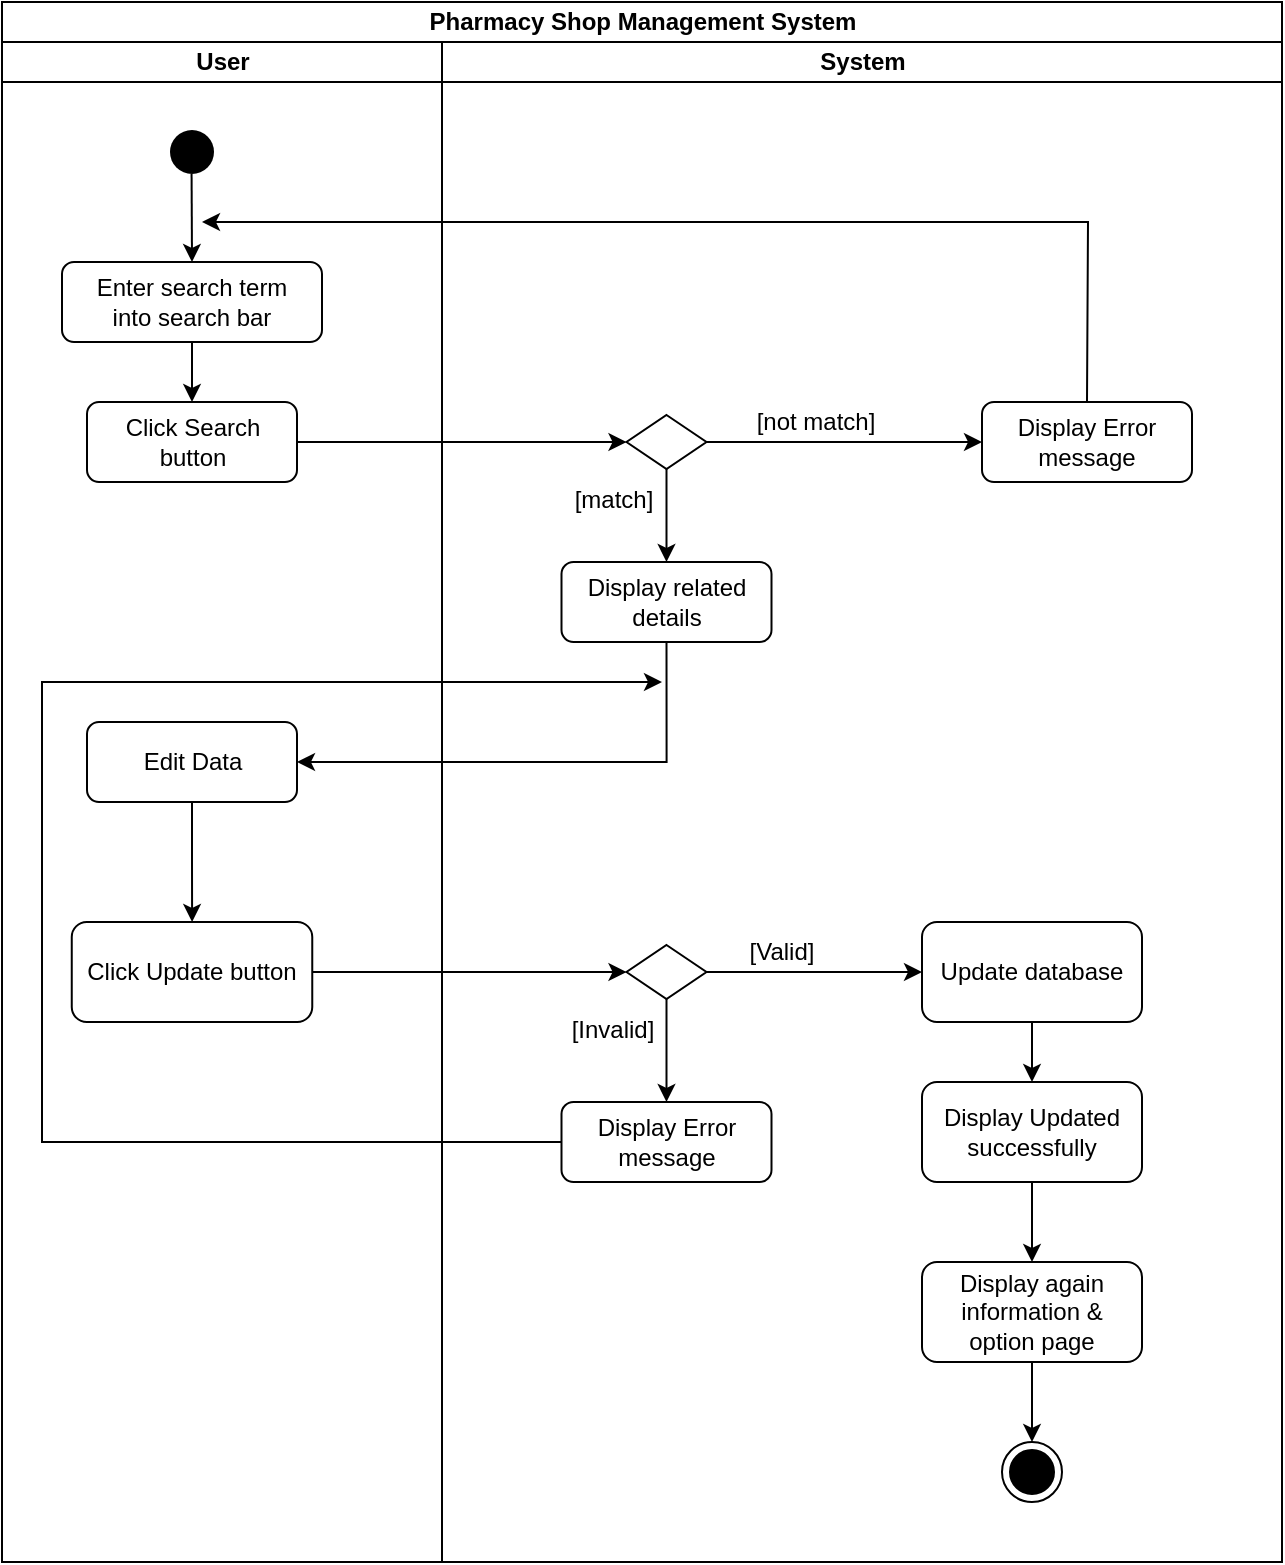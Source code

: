 <mxfile version="21.8.1" type="device">
  <diagram name="Page-1" id="e7e014a7-5840-1c2e-5031-d8a46d1fe8dd">
    <mxGraphModel dx="1313" dy="668" grid="1" gridSize="10" guides="1" tooltips="1" connect="1" arrows="1" fold="1" page="1" pageScale="1" pageWidth="1169" pageHeight="826" background="none" math="0" shadow="0">
      <root>
        <mxCell id="0" />
        <mxCell id="1" parent="0" />
        <mxCell id="5HN4UKg1Xnu_4getq7X6-49" value="Pharmacy Shop Management System" style="swimlane;childLayout=stackLayout;resizeParent=1;resizeParentMax=0;startSize=20;html=1;" vertex="1" parent="1">
          <mxGeometry x="220" y="60" width="640" height="780" as="geometry" />
        </mxCell>
        <mxCell id="5HN4UKg1Xnu_4getq7X6-50" value="User" style="swimlane;startSize=20;html=1;" vertex="1" parent="5HN4UKg1Xnu_4getq7X6-49">
          <mxGeometry y="20" width="220" height="760" as="geometry" />
        </mxCell>
        <mxCell id="5HN4UKg1Xnu_4getq7X6-69" style="rounded=0;orthogonalLoop=1;jettySize=auto;html=1;exitX=0.493;exitY=0.867;exitDx=0;exitDy=0;entryX=0.5;entryY=0;entryDx=0;entryDy=0;exitPerimeter=0;" edge="1" parent="5HN4UKg1Xnu_4getq7X6-50" source="5" target="5HN4UKg1Xnu_4getq7X6-56">
          <mxGeometry relative="1" as="geometry" />
        </mxCell>
        <mxCell id="5" value="" style="ellipse;shape=startState;fillColor=#000000;strokeColor=none;" parent="5HN4UKg1Xnu_4getq7X6-50" vertex="1">
          <mxGeometry x="80" y="40" width="30" height="30" as="geometry" />
        </mxCell>
        <mxCell id="5HN4UKg1Xnu_4getq7X6-108" style="rounded=0;orthogonalLoop=1;jettySize=auto;html=1;exitX=0.5;exitY=1;exitDx=0;exitDy=0;entryX=0.5;entryY=0;entryDx=0;entryDy=0;" edge="1" parent="5HN4UKg1Xnu_4getq7X6-50" source="5HN4UKg1Xnu_4getq7X6-56" target="5HN4UKg1Xnu_4getq7X6-98">
          <mxGeometry relative="1" as="geometry" />
        </mxCell>
        <mxCell id="5HN4UKg1Xnu_4getq7X6-56" value="Enter search term &lt;br&gt;into search bar" style="rounded=1;whiteSpace=wrap;html=1;" vertex="1" parent="5HN4UKg1Xnu_4getq7X6-50">
          <mxGeometry x="30" y="110" width="130" height="40" as="geometry" />
        </mxCell>
        <mxCell id="5HN4UKg1Xnu_4getq7X6-130" value="" style="edgeStyle=orthogonalEdgeStyle;rounded=0;orthogonalLoop=1;jettySize=auto;html=1;" edge="1" parent="5HN4UKg1Xnu_4getq7X6-50" source="5HN4UKg1Xnu_4getq7X6-73" target="5HN4UKg1Xnu_4getq7X6-113">
          <mxGeometry relative="1" as="geometry" />
        </mxCell>
        <mxCell id="5HN4UKg1Xnu_4getq7X6-73" value="Edit Data" style="rounded=1;whiteSpace=wrap;html=1;" vertex="1" parent="5HN4UKg1Xnu_4getq7X6-50">
          <mxGeometry x="42.5" y="340" width="105" height="40" as="geometry" />
        </mxCell>
        <mxCell id="5HN4UKg1Xnu_4getq7X6-98" value="Click Search button" style="rounded=1;whiteSpace=wrap;html=1;" vertex="1" parent="5HN4UKg1Xnu_4getq7X6-50">
          <mxGeometry x="42.5" y="180" width="105" height="40" as="geometry" />
        </mxCell>
        <mxCell id="5HN4UKg1Xnu_4getq7X6-113" value="Click Update button" style="rounded=1;whiteSpace=wrap;html=1;" vertex="1" parent="5HN4UKg1Xnu_4getq7X6-50">
          <mxGeometry x="34.88" y="440" width="120.25" height="50" as="geometry" />
        </mxCell>
        <mxCell id="5HN4UKg1Xnu_4getq7X6-112" style="edgeStyle=orthogonalEdgeStyle;rounded=0;orthogonalLoop=1;jettySize=auto;html=1;exitX=0.5;exitY=1;exitDx=0;exitDy=0;entryX=1;entryY=0.5;entryDx=0;entryDy=0;" edge="1" parent="5HN4UKg1Xnu_4getq7X6-49" source="5HN4UKg1Xnu_4getq7X6-109" target="5HN4UKg1Xnu_4getq7X6-73">
          <mxGeometry relative="1" as="geometry" />
        </mxCell>
        <mxCell id="5HN4UKg1Xnu_4getq7X6-121" style="edgeStyle=orthogonalEdgeStyle;rounded=0;orthogonalLoop=1;jettySize=auto;html=1;exitX=1;exitY=0.5;exitDx=0;exitDy=0;entryX=0;entryY=0.5;entryDx=0;entryDy=0;" edge="1" parent="5HN4UKg1Xnu_4getq7X6-49" source="5HN4UKg1Xnu_4getq7X6-98" target="5HN4UKg1Xnu_4getq7X6-120">
          <mxGeometry relative="1" as="geometry" />
        </mxCell>
        <mxCell id="5HN4UKg1Xnu_4getq7X6-134" style="rounded=0;orthogonalLoop=1;jettySize=auto;html=1;exitX=1;exitY=0.5;exitDx=0;exitDy=0;entryX=0;entryY=0.5;entryDx=0;entryDy=0;" edge="1" parent="5HN4UKg1Xnu_4getq7X6-49" source="5HN4UKg1Xnu_4getq7X6-113" target="5HN4UKg1Xnu_4getq7X6-59">
          <mxGeometry relative="1" as="geometry">
            <mxPoint x="310" y="485" as="targetPoint" />
          </mxGeometry>
        </mxCell>
        <mxCell id="5HN4UKg1Xnu_4getq7X6-51" value="System" style="swimlane;startSize=20;html=1;" vertex="1" parent="5HN4UKg1Xnu_4getq7X6-49">
          <mxGeometry x="220" y="20" width="420" height="760" as="geometry" />
        </mxCell>
        <mxCell id="5HN4UKg1Xnu_4getq7X6-119" style="rounded=0;orthogonalLoop=1;jettySize=auto;html=1;exitX=0;exitY=0.5;exitDx=0;exitDy=0;" edge="1" parent="5HN4UKg1Xnu_4getq7X6-51" source="5HN4UKg1Xnu_4getq7X6-136">
          <mxGeometry relative="1" as="geometry">
            <mxPoint x="110" y="320" as="targetPoint" />
            <mxPoint x="30" y="650" as="sourcePoint" />
            <Array as="points">
              <mxPoint x="-200" y="550" />
              <mxPoint x="-200" y="320" />
            </Array>
          </mxGeometry>
        </mxCell>
        <mxCell id="5HN4UKg1Xnu_4getq7X6-138" style="edgeStyle=orthogonalEdgeStyle;rounded=0;orthogonalLoop=1;jettySize=auto;html=1;exitX=0.5;exitY=1;exitDx=0;exitDy=0;entryX=0.5;entryY=0;entryDx=0;entryDy=0;" edge="1" parent="5HN4UKg1Xnu_4getq7X6-51" source="5HN4UKg1Xnu_4getq7X6-59" target="5HN4UKg1Xnu_4getq7X6-136">
          <mxGeometry relative="1" as="geometry" />
        </mxCell>
        <mxCell id="5HN4UKg1Xnu_4getq7X6-59" value="" style="rhombus;whiteSpace=wrap;html=1;" vertex="1" parent="5HN4UKg1Xnu_4getq7X6-51">
          <mxGeometry x="92.25" y="451.5" width="40" height="27" as="geometry" />
        </mxCell>
        <mxCell id="5HN4UKg1Xnu_4getq7X6-103" style="edgeStyle=orthogonalEdgeStyle;rounded=0;orthogonalLoop=1;jettySize=auto;html=1;exitX=0.5;exitY=1;exitDx=0;exitDy=0;" edge="1" parent="5HN4UKg1Xnu_4getq7X6-51" source="5HN4UKg1Xnu_4getq7X6-65" target="5HN4UKg1Xnu_4getq7X6-102">
          <mxGeometry relative="1" as="geometry" />
        </mxCell>
        <mxCell id="5HN4UKg1Xnu_4getq7X6-65" value="Update database" style="rounded=1;whiteSpace=wrap;html=1;" vertex="1" parent="5HN4UKg1Xnu_4getq7X6-51">
          <mxGeometry x="240" y="440" width="110" height="50" as="geometry" />
        </mxCell>
        <mxCell id="5HN4UKg1Xnu_4getq7X6-66" style="rounded=0;orthogonalLoop=1;jettySize=auto;html=1;exitX=1;exitY=0.5;exitDx=0;exitDy=0;entryX=0;entryY=0.5;entryDx=0;entryDy=0;edgeStyle=orthogonalEdgeStyle;" edge="1" parent="5HN4UKg1Xnu_4getq7X6-51" source="5HN4UKg1Xnu_4getq7X6-59" target="5HN4UKg1Xnu_4getq7X6-65">
          <mxGeometry relative="1" as="geometry" />
        </mxCell>
        <mxCell id="5HN4UKg1Xnu_4getq7X6-85" value="[Valid]" style="text;html=1;strokeColor=none;fillColor=none;align=center;verticalAlign=middle;whiteSpace=wrap;rounded=0;" vertex="1" parent="5HN4UKg1Xnu_4getq7X6-51">
          <mxGeometry x="132.25" y="440" width="76" height="30" as="geometry" />
        </mxCell>
        <mxCell id="5HN4UKg1Xnu_4getq7X6-86" value="[Invalid]" style="text;html=1;strokeColor=none;fillColor=none;align=center;verticalAlign=middle;whiteSpace=wrap;rounded=0;" vertex="1" parent="5HN4UKg1Xnu_4getq7X6-51">
          <mxGeometry x="49.38" y="478.5" width="73" height="30" as="geometry" />
        </mxCell>
        <mxCell id="5HN4UKg1Xnu_4getq7X6-67" value="" style="ellipse;html=1;shape=endState;fillColor=#000000;strokeColor=#000000;" vertex="1" parent="5HN4UKg1Xnu_4getq7X6-51">
          <mxGeometry x="280" y="700" width="30" height="30" as="geometry" />
        </mxCell>
        <mxCell id="5HN4UKg1Xnu_4getq7X6-105" style="edgeStyle=orthogonalEdgeStyle;rounded=0;orthogonalLoop=1;jettySize=auto;html=1;exitX=0.5;exitY=1;exitDx=0;exitDy=0;entryX=0.5;entryY=0;entryDx=0;entryDy=0;" edge="1" parent="5HN4UKg1Xnu_4getq7X6-51" source="5HN4UKg1Xnu_4getq7X6-102" target="5HN4UKg1Xnu_4getq7X6-104">
          <mxGeometry relative="1" as="geometry" />
        </mxCell>
        <mxCell id="5HN4UKg1Xnu_4getq7X6-102" value="Display Updated&lt;br&gt;successfully" style="rounded=1;whiteSpace=wrap;html=1;" vertex="1" parent="5HN4UKg1Xnu_4getq7X6-51">
          <mxGeometry x="240" y="520" width="110" height="50" as="geometry" />
        </mxCell>
        <mxCell id="5HN4UKg1Xnu_4getq7X6-106" style="edgeStyle=orthogonalEdgeStyle;rounded=0;orthogonalLoop=1;jettySize=auto;html=1;exitX=0.5;exitY=1;exitDx=0;exitDy=0;entryX=0.5;entryY=0;entryDx=0;entryDy=0;" edge="1" parent="5HN4UKg1Xnu_4getq7X6-51" source="5HN4UKg1Xnu_4getq7X6-104" target="5HN4UKg1Xnu_4getq7X6-67">
          <mxGeometry relative="1" as="geometry" />
        </mxCell>
        <mxCell id="5HN4UKg1Xnu_4getq7X6-104" value="Display again&lt;br&gt;information &amp;amp;&lt;br&gt;option page" style="rounded=1;whiteSpace=wrap;html=1;" vertex="1" parent="5HN4UKg1Xnu_4getq7X6-51">
          <mxGeometry x="240" y="610" width="110" height="50" as="geometry" />
        </mxCell>
        <mxCell id="5HN4UKg1Xnu_4getq7X6-109" value="Display related&lt;br&gt;details" style="rounded=1;whiteSpace=wrap;html=1;" vertex="1" parent="5HN4UKg1Xnu_4getq7X6-51">
          <mxGeometry x="59.75" y="260" width="105" height="40" as="geometry" />
        </mxCell>
        <mxCell id="5HN4UKg1Xnu_4getq7X6-123" style="edgeStyle=orthogonalEdgeStyle;rounded=0;orthogonalLoop=1;jettySize=auto;html=1;exitX=1;exitY=0.5;exitDx=0;exitDy=0;entryX=0;entryY=0.5;entryDx=0;entryDy=0;" edge="1" parent="5HN4UKg1Xnu_4getq7X6-51" source="5HN4UKg1Xnu_4getq7X6-120" target="5HN4UKg1Xnu_4getq7X6-122">
          <mxGeometry relative="1" as="geometry" />
        </mxCell>
        <mxCell id="5HN4UKg1Xnu_4getq7X6-126" style="edgeStyle=orthogonalEdgeStyle;rounded=0;orthogonalLoop=1;jettySize=auto;html=1;exitX=0.5;exitY=1;exitDx=0;exitDy=0;entryX=0.5;entryY=0;entryDx=0;entryDy=0;" edge="1" parent="5HN4UKg1Xnu_4getq7X6-51" source="5HN4UKg1Xnu_4getq7X6-120" target="5HN4UKg1Xnu_4getq7X6-109">
          <mxGeometry relative="1" as="geometry" />
        </mxCell>
        <mxCell id="5HN4UKg1Xnu_4getq7X6-120" value="" style="rhombus;whiteSpace=wrap;html=1;" vertex="1" parent="5HN4UKg1Xnu_4getq7X6-51">
          <mxGeometry x="92.25" y="186.5" width="40" height="27" as="geometry" />
        </mxCell>
        <mxCell id="5HN4UKg1Xnu_4getq7X6-128" style="rounded=0;orthogonalLoop=1;jettySize=auto;html=1;exitX=0.5;exitY=0;exitDx=0;exitDy=0;" edge="1" parent="5HN4UKg1Xnu_4getq7X6-51" source="5HN4UKg1Xnu_4getq7X6-122">
          <mxGeometry relative="1" as="geometry">
            <mxPoint x="-120" y="90" as="targetPoint" />
            <Array as="points">
              <mxPoint x="323" y="90" />
            </Array>
          </mxGeometry>
        </mxCell>
        <mxCell id="5HN4UKg1Xnu_4getq7X6-122" value="Display Error&lt;br&gt;message" style="rounded=1;whiteSpace=wrap;html=1;" vertex="1" parent="5HN4UKg1Xnu_4getq7X6-51">
          <mxGeometry x="270" y="180" width="105" height="40" as="geometry" />
        </mxCell>
        <mxCell id="5HN4UKg1Xnu_4getq7X6-124" value="[not match]" style="text;html=1;strokeColor=none;fillColor=none;align=center;verticalAlign=middle;whiteSpace=wrap;rounded=0;" vertex="1" parent="5HN4UKg1Xnu_4getq7X6-51">
          <mxGeometry x="148.75" y="175" width="76" height="30" as="geometry" />
        </mxCell>
        <mxCell id="5HN4UKg1Xnu_4getq7X6-125" value="[match]" style="text;html=1;strokeColor=none;fillColor=none;align=center;verticalAlign=middle;whiteSpace=wrap;rounded=0;" vertex="1" parent="5HN4UKg1Xnu_4getq7X6-51">
          <mxGeometry x="47.88" y="213.5" width="76" height="30" as="geometry" />
        </mxCell>
        <mxCell id="5HN4UKg1Xnu_4getq7X6-136" value="Display Error&lt;br&gt;message" style="rounded=1;whiteSpace=wrap;html=1;" vertex="1" parent="5HN4UKg1Xnu_4getq7X6-51">
          <mxGeometry x="59.75" y="530" width="105" height="40" as="geometry" />
        </mxCell>
      </root>
    </mxGraphModel>
  </diagram>
</mxfile>
